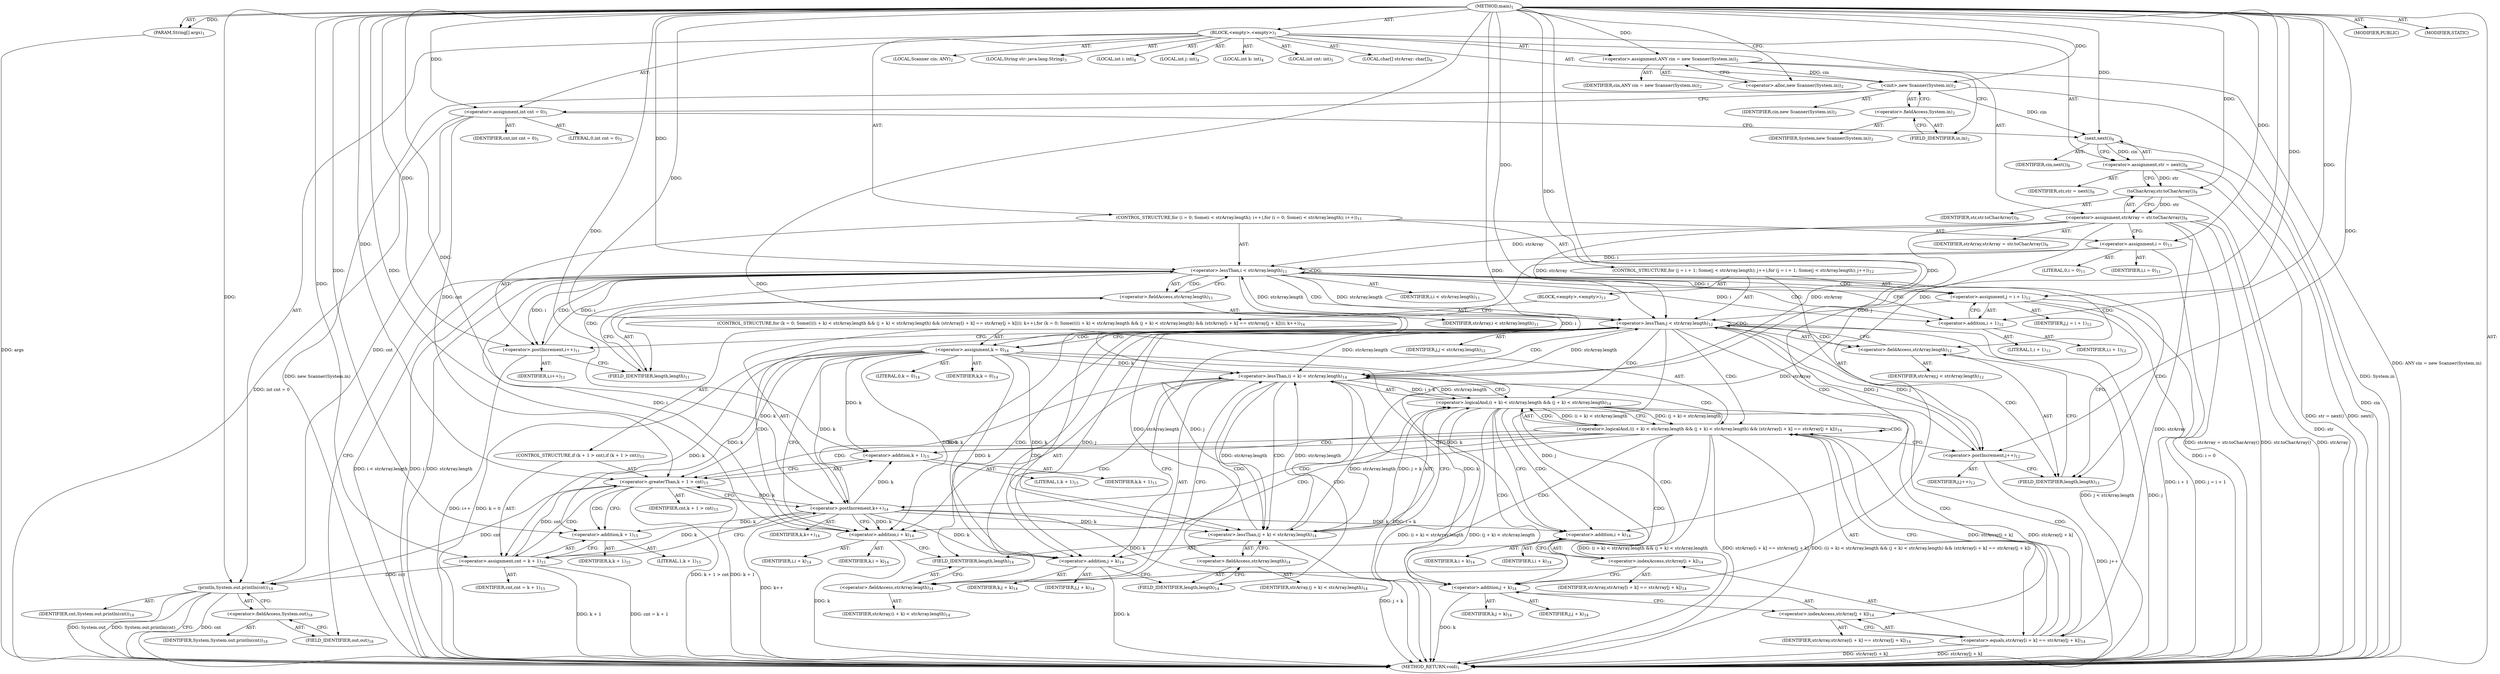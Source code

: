 digraph "main" {  
"19" [label = <(METHOD,main)<SUB>1</SUB>> ]
"20" [label = <(PARAM,String[] args)<SUB>1</SUB>> ]
"21" [label = <(BLOCK,&lt;empty&gt;,&lt;empty&gt;)<SUB>1</SUB>> ]
"4" [label = <(LOCAL,Scanner cin: ANY)<SUB>2</SUB>> ]
"22" [label = <(&lt;operator&gt;.assignment,ANY cin = new Scanner(System.in))<SUB>2</SUB>> ]
"23" [label = <(IDENTIFIER,cin,ANY cin = new Scanner(System.in))<SUB>2</SUB>> ]
"24" [label = <(&lt;operator&gt;.alloc,new Scanner(System.in))<SUB>2</SUB>> ]
"25" [label = <(&lt;init&gt;,new Scanner(System.in))<SUB>2</SUB>> ]
"3" [label = <(IDENTIFIER,cin,new Scanner(System.in))<SUB>2</SUB>> ]
"26" [label = <(&lt;operator&gt;.fieldAccess,System.in)<SUB>2</SUB>> ]
"27" [label = <(IDENTIFIER,System,new Scanner(System.in))<SUB>2</SUB>> ]
"28" [label = <(FIELD_IDENTIFIER,in,in)<SUB>2</SUB>> ]
"29" [label = <(LOCAL,String str: java.lang.String)<SUB>3</SUB>> ]
"30" [label = <(LOCAL,int i: int)<SUB>4</SUB>> ]
"31" [label = <(LOCAL,int j: int)<SUB>4</SUB>> ]
"32" [label = <(LOCAL,int k: int)<SUB>4</SUB>> ]
"33" [label = <(LOCAL,int cnt: int)<SUB>5</SUB>> ]
"34" [label = <(&lt;operator&gt;.assignment,int cnt = 0)<SUB>5</SUB>> ]
"35" [label = <(IDENTIFIER,cnt,int cnt = 0)<SUB>5</SUB>> ]
"36" [label = <(LITERAL,0,int cnt = 0)<SUB>5</SUB>> ]
"37" [label = <(LOCAL,char[] strArray: char[])<SUB>6</SUB>> ]
"38" [label = <(&lt;operator&gt;.assignment,str = next())<SUB>8</SUB>> ]
"39" [label = <(IDENTIFIER,str,str = next())<SUB>8</SUB>> ]
"40" [label = <(next,next())<SUB>8</SUB>> ]
"41" [label = <(IDENTIFIER,cin,next())<SUB>8</SUB>> ]
"42" [label = <(&lt;operator&gt;.assignment,strArray = str.toCharArray())<SUB>9</SUB>> ]
"43" [label = <(IDENTIFIER,strArray,strArray = str.toCharArray())<SUB>9</SUB>> ]
"44" [label = <(toCharArray,str.toCharArray())<SUB>9</SUB>> ]
"45" [label = <(IDENTIFIER,str,str.toCharArray())<SUB>9</SUB>> ]
"46" [label = <(CONTROL_STRUCTURE,for (i = 0; Some(i &lt; strArray.length); i++),for (i = 0; Some(i &lt; strArray.length); i++))<SUB>11</SUB>> ]
"47" [label = <(&lt;operator&gt;.assignment,i = 0)<SUB>11</SUB>> ]
"48" [label = <(IDENTIFIER,i,i = 0)<SUB>11</SUB>> ]
"49" [label = <(LITERAL,0,i = 0)<SUB>11</SUB>> ]
"50" [label = <(&lt;operator&gt;.lessThan,i &lt; strArray.length)<SUB>11</SUB>> ]
"51" [label = <(IDENTIFIER,i,i &lt; strArray.length)<SUB>11</SUB>> ]
"52" [label = <(&lt;operator&gt;.fieldAccess,strArray.length)<SUB>11</SUB>> ]
"53" [label = <(IDENTIFIER,strArray,i &lt; strArray.length)<SUB>11</SUB>> ]
"54" [label = <(FIELD_IDENTIFIER,length,length)<SUB>11</SUB>> ]
"55" [label = <(&lt;operator&gt;.postIncrement,i++)<SUB>11</SUB>> ]
"56" [label = <(IDENTIFIER,i,i++)<SUB>11</SUB>> ]
"57" [label = <(CONTROL_STRUCTURE,for (j = i + 1; Some(j &lt; strArray.length); j++),for (j = i + 1; Some(j &lt; strArray.length); j++))<SUB>12</SUB>> ]
"58" [label = <(&lt;operator&gt;.assignment,j = i + 1)<SUB>12</SUB>> ]
"59" [label = <(IDENTIFIER,j,j = i + 1)<SUB>12</SUB>> ]
"60" [label = <(&lt;operator&gt;.addition,i + 1)<SUB>12</SUB>> ]
"61" [label = <(IDENTIFIER,i,i + 1)<SUB>12</SUB>> ]
"62" [label = <(LITERAL,1,i + 1)<SUB>12</SUB>> ]
"63" [label = <(&lt;operator&gt;.lessThan,j &lt; strArray.length)<SUB>12</SUB>> ]
"64" [label = <(IDENTIFIER,j,j &lt; strArray.length)<SUB>12</SUB>> ]
"65" [label = <(&lt;operator&gt;.fieldAccess,strArray.length)<SUB>12</SUB>> ]
"66" [label = <(IDENTIFIER,strArray,j &lt; strArray.length)<SUB>12</SUB>> ]
"67" [label = <(FIELD_IDENTIFIER,length,length)<SUB>12</SUB>> ]
"68" [label = <(&lt;operator&gt;.postIncrement,j++)<SUB>12</SUB>> ]
"69" [label = <(IDENTIFIER,j,j++)<SUB>12</SUB>> ]
"70" [label = <(BLOCK,&lt;empty&gt;,&lt;empty&gt;)<SUB>13</SUB>> ]
"71" [label = <(CONTROL_STRUCTURE,for (k = 0; Some((((i + k) &lt; strArray.length &amp;&amp; (j + k) &lt; strArray.length) &amp;&amp; (strArray[i + k] == strArray[j + k]))); k++),for (k = 0; Some((((i + k) &lt; strArray.length &amp;&amp; (j + k) &lt; strArray.length) &amp;&amp; (strArray[i + k] == strArray[j + k]))); k++))<SUB>14</SUB>> ]
"72" [label = <(&lt;operator&gt;.assignment,k = 0)<SUB>14</SUB>> ]
"73" [label = <(IDENTIFIER,k,k = 0)<SUB>14</SUB>> ]
"74" [label = <(LITERAL,0,k = 0)<SUB>14</SUB>> ]
"75" [label = <(&lt;operator&gt;.logicalAnd,((i + k) &lt; strArray.length &amp;&amp; (j + k) &lt; strArray.length) &amp;&amp; (strArray[i + k] == strArray[j + k]))<SUB>14</SUB>> ]
"76" [label = <(&lt;operator&gt;.logicalAnd,(i + k) &lt; strArray.length &amp;&amp; (j + k) &lt; strArray.length)<SUB>14</SUB>> ]
"77" [label = <(&lt;operator&gt;.lessThan,(i + k) &lt; strArray.length)<SUB>14</SUB>> ]
"78" [label = <(&lt;operator&gt;.addition,i + k)<SUB>14</SUB>> ]
"79" [label = <(IDENTIFIER,i,i + k)<SUB>14</SUB>> ]
"80" [label = <(IDENTIFIER,k,i + k)<SUB>14</SUB>> ]
"81" [label = <(&lt;operator&gt;.fieldAccess,strArray.length)<SUB>14</SUB>> ]
"82" [label = <(IDENTIFIER,strArray,(i + k) &lt; strArray.length)<SUB>14</SUB>> ]
"83" [label = <(FIELD_IDENTIFIER,length,length)<SUB>14</SUB>> ]
"84" [label = <(&lt;operator&gt;.lessThan,(j + k) &lt; strArray.length)<SUB>14</SUB>> ]
"85" [label = <(&lt;operator&gt;.addition,j + k)<SUB>14</SUB>> ]
"86" [label = <(IDENTIFIER,j,j + k)<SUB>14</SUB>> ]
"87" [label = <(IDENTIFIER,k,j + k)<SUB>14</SUB>> ]
"88" [label = <(&lt;operator&gt;.fieldAccess,strArray.length)<SUB>14</SUB>> ]
"89" [label = <(IDENTIFIER,strArray,(j + k) &lt; strArray.length)<SUB>14</SUB>> ]
"90" [label = <(FIELD_IDENTIFIER,length,length)<SUB>14</SUB>> ]
"91" [label = <(&lt;operator&gt;.equals,strArray[i + k] == strArray[j + k])<SUB>14</SUB>> ]
"92" [label = <(&lt;operator&gt;.indexAccess,strArray[i + k])<SUB>14</SUB>> ]
"93" [label = <(IDENTIFIER,strArray,strArray[i + k] == strArray[j + k])<SUB>14</SUB>> ]
"94" [label = <(&lt;operator&gt;.addition,i + k)<SUB>14</SUB>> ]
"95" [label = <(IDENTIFIER,i,i + k)<SUB>14</SUB>> ]
"96" [label = <(IDENTIFIER,k,i + k)<SUB>14</SUB>> ]
"97" [label = <(&lt;operator&gt;.indexAccess,strArray[j + k])<SUB>14</SUB>> ]
"98" [label = <(IDENTIFIER,strArray,strArray[i + k] == strArray[j + k])<SUB>14</SUB>> ]
"99" [label = <(&lt;operator&gt;.addition,j + k)<SUB>14</SUB>> ]
"100" [label = <(IDENTIFIER,j,j + k)<SUB>14</SUB>> ]
"101" [label = <(IDENTIFIER,k,j + k)<SUB>14</SUB>> ]
"102" [label = <(&lt;operator&gt;.postIncrement,k++)<SUB>14</SUB>> ]
"103" [label = <(IDENTIFIER,k,k++)<SUB>14</SUB>> ]
"104" [label = <(CONTROL_STRUCTURE,if (k + 1 &gt; cnt),if (k + 1 &gt; cnt))<SUB>15</SUB>> ]
"105" [label = <(&lt;operator&gt;.greaterThan,k + 1 &gt; cnt)<SUB>15</SUB>> ]
"106" [label = <(&lt;operator&gt;.addition,k + 1)<SUB>15</SUB>> ]
"107" [label = <(IDENTIFIER,k,k + 1)<SUB>15</SUB>> ]
"108" [label = <(LITERAL,1,k + 1)<SUB>15</SUB>> ]
"109" [label = <(IDENTIFIER,cnt,k + 1 &gt; cnt)<SUB>15</SUB>> ]
"110" [label = <(&lt;operator&gt;.assignment,cnt = k + 1)<SUB>15</SUB>> ]
"111" [label = <(IDENTIFIER,cnt,cnt = k + 1)<SUB>15</SUB>> ]
"112" [label = <(&lt;operator&gt;.addition,k + 1)<SUB>15</SUB>> ]
"113" [label = <(IDENTIFIER,k,k + 1)<SUB>15</SUB>> ]
"114" [label = <(LITERAL,1,k + 1)<SUB>15</SUB>> ]
"115" [label = <(println,System.out.println(cnt))<SUB>18</SUB>> ]
"116" [label = <(&lt;operator&gt;.fieldAccess,System.out)<SUB>18</SUB>> ]
"117" [label = <(IDENTIFIER,System,System.out.println(cnt))<SUB>18</SUB>> ]
"118" [label = <(FIELD_IDENTIFIER,out,out)<SUB>18</SUB>> ]
"119" [label = <(IDENTIFIER,cnt,System.out.println(cnt))<SUB>18</SUB>> ]
"120" [label = <(MODIFIER,PUBLIC)> ]
"121" [label = <(MODIFIER,STATIC)> ]
"122" [label = <(METHOD_RETURN,void)<SUB>1</SUB>> ]
  "19" -> "20"  [ label = "AST: "] 
  "19" -> "21"  [ label = "AST: "] 
  "19" -> "120"  [ label = "AST: "] 
  "19" -> "121"  [ label = "AST: "] 
  "19" -> "122"  [ label = "AST: "] 
  "21" -> "4"  [ label = "AST: "] 
  "21" -> "22"  [ label = "AST: "] 
  "21" -> "25"  [ label = "AST: "] 
  "21" -> "29"  [ label = "AST: "] 
  "21" -> "30"  [ label = "AST: "] 
  "21" -> "31"  [ label = "AST: "] 
  "21" -> "32"  [ label = "AST: "] 
  "21" -> "33"  [ label = "AST: "] 
  "21" -> "34"  [ label = "AST: "] 
  "21" -> "37"  [ label = "AST: "] 
  "21" -> "38"  [ label = "AST: "] 
  "21" -> "42"  [ label = "AST: "] 
  "21" -> "46"  [ label = "AST: "] 
  "21" -> "115"  [ label = "AST: "] 
  "22" -> "23"  [ label = "AST: "] 
  "22" -> "24"  [ label = "AST: "] 
  "25" -> "3"  [ label = "AST: "] 
  "25" -> "26"  [ label = "AST: "] 
  "26" -> "27"  [ label = "AST: "] 
  "26" -> "28"  [ label = "AST: "] 
  "34" -> "35"  [ label = "AST: "] 
  "34" -> "36"  [ label = "AST: "] 
  "38" -> "39"  [ label = "AST: "] 
  "38" -> "40"  [ label = "AST: "] 
  "40" -> "41"  [ label = "AST: "] 
  "42" -> "43"  [ label = "AST: "] 
  "42" -> "44"  [ label = "AST: "] 
  "44" -> "45"  [ label = "AST: "] 
  "46" -> "47"  [ label = "AST: "] 
  "46" -> "50"  [ label = "AST: "] 
  "46" -> "55"  [ label = "AST: "] 
  "46" -> "57"  [ label = "AST: "] 
  "47" -> "48"  [ label = "AST: "] 
  "47" -> "49"  [ label = "AST: "] 
  "50" -> "51"  [ label = "AST: "] 
  "50" -> "52"  [ label = "AST: "] 
  "52" -> "53"  [ label = "AST: "] 
  "52" -> "54"  [ label = "AST: "] 
  "55" -> "56"  [ label = "AST: "] 
  "57" -> "58"  [ label = "AST: "] 
  "57" -> "63"  [ label = "AST: "] 
  "57" -> "68"  [ label = "AST: "] 
  "57" -> "70"  [ label = "AST: "] 
  "58" -> "59"  [ label = "AST: "] 
  "58" -> "60"  [ label = "AST: "] 
  "60" -> "61"  [ label = "AST: "] 
  "60" -> "62"  [ label = "AST: "] 
  "63" -> "64"  [ label = "AST: "] 
  "63" -> "65"  [ label = "AST: "] 
  "65" -> "66"  [ label = "AST: "] 
  "65" -> "67"  [ label = "AST: "] 
  "68" -> "69"  [ label = "AST: "] 
  "70" -> "71"  [ label = "AST: "] 
  "71" -> "72"  [ label = "AST: "] 
  "71" -> "75"  [ label = "AST: "] 
  "71" -> "102"  [ label = "AST: "] 
  "71" -> "104"  [ label = "AST: "] 
  "72" -> "73"  [ label = "AST: "] 
  "72" -> "74"  [ label = "AST: "] 
  "75" -> "76"  [ label = "AST: "] 
  "75" -> "91"  [ label = "AST: "] 
  "76" -> "77"  [ label = "AST: "] 
  "76" -> "84"  [ label = "AST: "] 
  "77" -> "78"  [ label = "AST: "] 
  "77" -> "81"  [ label = "AST: "] 
  "78" -> "79"  [ label = "AST: "] 
  "78" -> "80"  [ label = "AST: "] 
  "81" -> "82"  [ label = "AST: "] 
  "81" -> "83"  [ label = "AST: "] 
  "84" -> "85"  [ label = "AST: "] 
  "84" -> "88"  [ label = "AST: "] 
  "85" -> "86"  [ label = "AST: "] 
  "85" -> "87"  [ label = "AST: "] 
  "88" -> "89"  [ label = "AST: "] 
  "88" -> "90"  [ label = "AST: "] 
  "91" -> "92"  [ label = "AST: "] 
  "91" -> "97"  [ label = "AST: "] 
  "92" -> "93"  [ label = "AST: "] 
  "92" -> "94"  [ label = "AST: "] 
  "94" -> "95"  [ label = "AST: "] 
  "94" -> "96"  [ label = "AST: "] 
  "97" -> "98"  [ label = "AST: "] 
  "97" -> "99"  [ label = "AST: "] 
  "99" -> "100"  [ label = "AST: "] 
  "99" -> "101"  [ label = "AST: "] 
  "102" -> "103"  [ label = "AST: "] 
  "104" -> "105"  [ label = "AST: "] 
  "104" -> "110"  [ label = "AST: "] 
  "105" -> "106"  [ label = "AST: "] 
  "105" -> "109"  [ label = "AST: "] 
  "106" -> "107"  [ label = "AST: "] 
  "106" -> "108"  [ label = "AST: "] 
  "110" -> "111"  [ label = "AST: "] 
  "110" -> "112"  [ label = "AST: "] 
  "112" -> "113"  [ label = "AST: "] 
  "112" -> "114"  [ label = "AST: "] 
  "115" -> "116"  [ label = "AST: "] 
  "115" -> "119"  [ label = "AST: "] 
  "116" -> "117"  [ label = "AST: "] 
  "116" -> "118"  [ label = "AST: "] 
  "22" -> "28"  [ label = "CFG: "] 
  "25" -> "34"  [ label = "CFG: "] 
  "34" -> "40"  [ label = "CFG: "] 
  "38" -> "44"  [ label = "CFG: "] 
  "42" -> "47"  [ label = "CFG: "] 
  "115" -> "122"  [ label = "CFG: "] 
  "24" -> "22"  [ label = "CFG: "] 
  "26" -> "25"  [ label = "CFG: "] 
  "40" -> "38"  [ label = "CFG: "] 
  "44" -> "42"  [ label = "CFG: "] 
  "47" -> "54"  [ label = "CFG: "] 
  "50" -> "60"  [ label = "CFG: "] 
  "50" -> "118"  [ label = "CFG: "] 
  "55" -> "54"  [ label = "CFG: "] 
  "116" -> "115"  [ label = "CFG: "] 
  "28" -> "26"  [ label = "CFG: "] 
  "52" -> "50"  [ label = "CFG: "] 
  "58" -> "67"  [ label = "CFG: "] 
  "63" -> "72"  [ label = "CFG: "] 
  "63" -> "55"  [ label = "CFG: "] 
  "68" -> "67"  [ label = "CFG: "] 
  "118" -> "116"  [ label = "CFG: "] 
  "54" -> "52"  [ label = "CFG: "] 
  "60" -> "58"  [ label = "CFG: "] 
  "65" -> "63"  [ label = "CFG: "] 
  "67" -> "65"  [ label = "CFG: "] 
  "72" -> "78"  [ label = "CFG: "] 
  "75" -> "106"  [ label = "CFG: "] 
  "75" -> "68"  [ label = "CFG: "] 
  "102" -> "78"  [ label = "CFG: "] 
  "76" -> "75"  [ label = "CFG: "] 
  "76" -> "94"  [ label = "CFG: "] 
  "91" -> "75"  [ label = "CFG: "] 
  "105" -> "112"  [ label = "CFG: "] 
  "105" -> "102"  [ label = "CFG: "] 
  "110" -> "102"  [ label = "CFG: "] 
  "77" -> "76"  [ label = "CFG: "] 
  "77" -> "85"  [ label = "CFG: "] 
  "84" -> "76"  [ label = "CFG: "] 
  "92" -> "99"  [ label = "CFG: "] 
  "97" -> "91"  [ label = "CFG: "] 
  "106" -> "105"  [ label = "CFG: "] 
  "112" -> "110"  [ label = "CFG: "] 
  "78" -> "83"  [ label = "CFG: "] 
  "81" -> "77"  [ label = "CFG: "] 
  "85" -> "90"  [ label = "CFG: "] 
  "88" -> "84"  [ label = "CFG: "] 
  "94" -> "92"  [ label = "CFG: "] 
  "99" -> "97"  [ label = "CFG: "] 
  "83" -> "81"  [ label = "CFG: "] 
  "90" -> "88"  [ label = "CFG: "] 
  "19" -> "24"  [ label = "CFG: "] 
  "20" -> "122"  [ label = "DDG: args"] 
  "22" -> "122"  [ label = "DDG: ANY cin = new Scanner(System.in)"] 
  "25" -> "122"  [ label = "DDG: System.in"] 
  "25" -> "122"  [ label = "DDG: new Scanner(System.in)"] 
  "34" -> "122"  [ label = "DDG: int cnt = 0"] 
  "40" -> "122"  [ label = "DDG: cin"] 
  "38" -> "122"  [ label = "DDG: next()"] 
  "38" -> "122"  [ label = "DDG: str = next()"] 
  "42" -> "122"  [ label = "DDG: strArray"] 
  "44" -> "122"  [ label = "DDG: str"] 
  "42" -> "122"  [ label = "DDG: str.toCharArray()"] 
  "42" -> "122"  [ label = "DDG: strArray = str.toCharArray()"] 
  "47" -> "122"  [ label = "DDG: i = 0"] 
  "50" -> "122"  [ label = "DDG: i"] 
  "50" -> "122"  [ label = "DDG: strArray.length"] 
  "50" -> "122"  [ label = "DDG: i &lt; strArray.length"] 
  "115" -> "122"  [ label = "DDG: System.out"] 
  "115" -> "122"  [ label = "DDG: cnt"] 
  "115" -> "122"  [ label = "DDG: System.out.println(cnt)"] 
  "58" -> "122"  [ label = "DDG: i + 1"] 
  "58" -> "122"  [ label = "DDG: j = i + 1"] 
  "63" -> "122"  [ label = "DDG: j"] 
  "63" -> "122"  [ label = "DDG: j &lt; strArray.length"] 
  "55" -> "122"  [ label = "DDG: i++"] 
  "72" -> "122"  [ label = "DDG: k = 0"] 
  "78" -> "122"  [ label = "DDG: k"] 
  "77" -> "122"  [ label = "DDG: i + k"] 
  "76" -> "122"  [ label = "DDG: (i + k) &lt; strArray.length"] 
  "85" -> "122"  [ label = "DDG: k"] 
  "84" -> "122"  [ label = "DDG: j + k"] 
  "76" -> "122"  [ label = "DDG: (j + k) &lt; strArray.length"] 
  "75" -> "122"  [ label = "DDG: (i + k) &lt; strArray.length &amp;&amp; (j + k) &lt; strArray.length"] 
  "91" -> "122"  [ label = "DDG: strArray[i + k]"] 
  "99" -> "122"  [ label = "DDG: k"] 
  "91" -> "122"  [ label = "DDG: strArray[j + k]"] 
  "75" -> "122"  [ label = "DDG: strArray[i + k] == strArray[j + k]"] 
  "75" -> "122"  [ label = "DDG: ((i + k) &lt; strArray.length &amp;&amp; (j + k) &lt; strArray.length) &amp;&amp; (strArray[i + k] == strArray[j + k])"] 
  "68" -> "122"  [ label = "DDG: j++"] 
  "105" -> "122"  [ label = "DDG: k + 1"] 
  "105" -> "122"  [ label = "DDG: k + 1 &gt; cnt"] 
  "110" -> "122"  [ label = "DDG: k + 1"] 
  "110" -> "122"  [ label = "DDG: cnt = k + 1"] 
  "102" -> "122"  [ label = "DDG: k++"] 
  "19" -> "20"  [ label = "DDG: "] 
  "19" -> "22"  [ label = "DDG: "] 
  "19" -> "34"  [ label = "DDG: "] 
  "40" -> "38"  [ label = "DDG: cin"] 
  "44" -> "42"  [ label = "DDG: str"] 
  "22" -> "25"  [ label = "DDG: cin"] 
  "19" -> "25"  [ label = "DDG: "] 
  "19" -> "47"  [ label = "DDG: "] 
  "34" -> "115"  [ label = "DDG: cnt"] 
  "105" -> "115"  [ label = "DDG: cnt"] 
  "110" -> "115"  [ label = "DDG: cnt"] 
  "19" -> "115"  [ label = "DDG: "] 
  "25" -> "40"  [ label = "DDG: cin"] 
  "19" -> "40"  [ label = "DDG: "] 
  "38" -> "44"  [ label = "DDG: str"] 
  "19" -> "44"  [ label = "DDG: "] 
  "47" -> "50"  [ label = "DDG: i"] 
  "55" -> "50"  [ label = "DDG: i"] 
  "19" -> "50"  [ label = "DDG: "] 
  "42" -> "50"  [ label = "DDG: strArray"] 
  "63" -> "50"  [ label = "DDG: strArray.length"] 
  "19" -> "55"  [ label = "DDG: "] 
  "50" -> "55"  [ label = "DDG: i"] 
  "50" -> "58"  [ label = "DDG: i"] 
  "19" -> "58"  [ label = "DDG: "] 
  "58" -> "63"  [ label = "DDG: j"] 
  "68" -> "63"  [ label = "DDG: j"] 
  "19" -> "63"  [ label = "DDG: "] 
  "42" -> "63"  [ label = "DDG: strArray"] 
  "50" -> "63"  [ label = "DDG: strArray.length"] 
  "77" -> "63"  [ label = "DDG: strArray.length"] 
  "84" -> "63"  [ label = "DDG: strArray.length"] 
  "63" -> "68"  [ label = "DDG: j"] 
  "19" -> "68"  [ label = "DDG: "] 
  "50" -> "60"  [ label = "DDG: i"] 
  "19" -> "60"  [ label = "DDG: "] 
  "19" -> "72"  [ label = "DDG: "] 
  "76" -> "75"  [ label = "DDG: (i + k) &lt; strArray.length"] 
  "76" -> "75"  [ label = "DDG: (j + k) &lt; strArray.length"] 
  "91" -> "75"  [ label = "DDG: strArray[i + k]"] 
  "91" -> "75"  [ label = "DDG: strArray[j + k]"] 
  "19" -> "102"  [ label = "DDG: "] 
  "72" -> "102"  [ label = "DDG: k"] 
  "19" -> "110"  [ label = "DDG: "] 
  "72" -> "110"  [ label = "DDG: k"] 
  "102" -> "110"  [ label = "DDG: k"] 
  "77" -> "76"  [ label = "DDG: i + k"] 
  "77" -> "76"  [ label = "DDG: strArray.length"] 
  "84" -> "76"  [ label = "DDG: j + k"] 
  "84" -> "76"  [ label = "DDG: strArray.length"] 
  "42" -> "91"  [ label = "DDG: strArray"] 
  "19" -> "105"  [ label = "DDG: "] 
  "72" -> "105"  [ label = "DDG: k"] 
  "102" -> "105"  [ label = "DDG: k"] 
  "34" -> "105"  [ label = "DDG: cnt"] 
  "110" -> "105"  [ label = "DDG: cnt"] 
  "19" -> "77"  [ label = "DDG: "] 
  "50" -> "77"  [ label = "DDG: i"] 
  "72" -> "77"  [ label = "DDG: k"] 
  "102" -> "77"  [ label = "DDG: k"] 
  "42" -> "77"  [ label = "DDG: strArray"] 
  "63" -> "77"  [ label = "DDG: strArray.length"] 
  "84" -> "77"  [ label = "DDG: strArray.length"] 
  "63" -> "84"  [ label = "DDG: j"] 
  "19" -> "84"  [ label = "DDG: "] 
  "72" -> "84"  [ label = "DDG: k"] 
  "102" -> "84"  [ label = "DDG: k"] 
  "42" -> "84"  [ label = "DDG: strArray"] 
  "77" -> "84"  [ label = "DDG: strArray.length"] 
  "19" -> "106"  [ label = "DDG: "] 
  "72" -> "106"  [ label = "DDG: k"] 
  "102" -> "106"  [ label = "DDG: k"] 
  "19" -> "112"  [ label = "DDG: "] 
  "72" -> "112"  [ label = "DDG: k"] 
  "102" -> "112"  [ label = "DDG: k"] 
  "19" -> "78"  [ label = "DDG: "] 
  "50" -> "78"  [ label = "DDG: i"] 
  "72" -> "78"  [ label = "DDG: k"] 
  "102" -> "78"  [ label = "DDG: k"] 
  "63" -> "85"  [ label = "DDG: j"] 
  "19" -> "85"  [ label = "DDG: "] 
  "72" -> "85"  [ label = "DDG: k"] 
  "102" -> "85"  [ label = "DDG: k"] 
  "19" -> "94"  [ label = "DDG: "] 
  "72" -> "94"  [ label = "DDG: k"] 
  "102" -> "94"  [ label = "DDG: k"] 
  "63" -> "99"  [ label = "DDG: j"] 
  "19" -> "99"  [ label = "DDG: "] 
  "72" -> "99"  [ label = "DDG: k"] 
  "102" -> "99"  [ label = "DDG: k"] 
  "50" -> "60"  [ label = "CDG: "] 
  "50" -> "52"  [ label = "CDG: "] 
  "50" -> "67"  [ label = "CDG: "] 
  "50" -> "65"  [ label = "CDG: "] 
  "50" -> "50"  [ label = "CDG: "] 
  "50" -> "54"  [ label = "CDG: "] 
  "50" -> "58"  [ label = "CDG: "] 
  "50" -> "63"  [ label = "CDG: "] 
  "50" -> "55"  [ label = "CDG: "] 
  "63" -> "68"  [ label = "CDG: "] 
  "63" -> "77"  [ label = "CDG: "] 
  "63" -> "75"  [ label = "CDG: "] 
  "63" -> "81"  [ label = "CDG: "] 
  "63" -> "72"  [ label = "CDG: "] 
  "63" -> "67"  [ label = "CDG: "] 
  "63" -> "76"  [ label = "CDG: "] 
  "63" -> "65"  [ label = "CDG: "] 
  "63" -> "83"  [ label = "CDG: "] 
  "63" -> "63"  [ label = "CDG: "] 
  "63" -> "78"  [ label = "CDG: "] 
  "75" -> "77"  [ label = "CDG: "] 
  "75" -> "75"  [ label = "CDG: "] 
  "75" -> "81"  [ label = "CDG: "] 
  "75" -> "102"  [ label = "CDG: "] 
  "75" -> "106"  [ label = "CDG: "] 
  "75" -> "76"  [ label = "CDG: "] 
  "75" -> "83"  [ label = "CDG: "] 
  "75" -> "105"  [ label = "CDG: "] 
  "75" -> "78"  [ label = "CDG: "] 
  "76" -> "94"  [ label = "CDG: "] 
  "76" -> "99"  [ label = "CDG: "] 
  "76" -> "92"  [ label = "CDG: "] 
  "76" -> "97"  [ label = "CDG: "] 
  "76" -> "91"  [ label = "CDG: "] 
  "105" -> "112"  [ label = "CDG: "] 
  "105" -> "110"  [ label = "CDG: "] 
  "77" -> "84"  [ label = "CDG: "] 
  "77" -> "85"  [ label = "CDG: "] 
  "77" -> "90"  [ label = "CDG: "] 
  "77" -> "88"  [ label = "CDG: "] 
}
